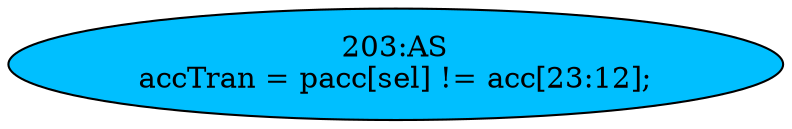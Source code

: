 strict digraph "" {
	node [label="\N"];
	"203:AS"	 [ast="<pyverilog.vparser.ast.Assign object at 0x7f5d489c57d0>",
		def_var="['accTran']",
		fillcolor=deepskyblue,
		label="203:AS
accTran = pacc[sel] != acc[23:12];",
		statements="[]",
		style=filled,
		typ=Assign,
		use_var="['pacc', 'sel', 'acc']"];
}
